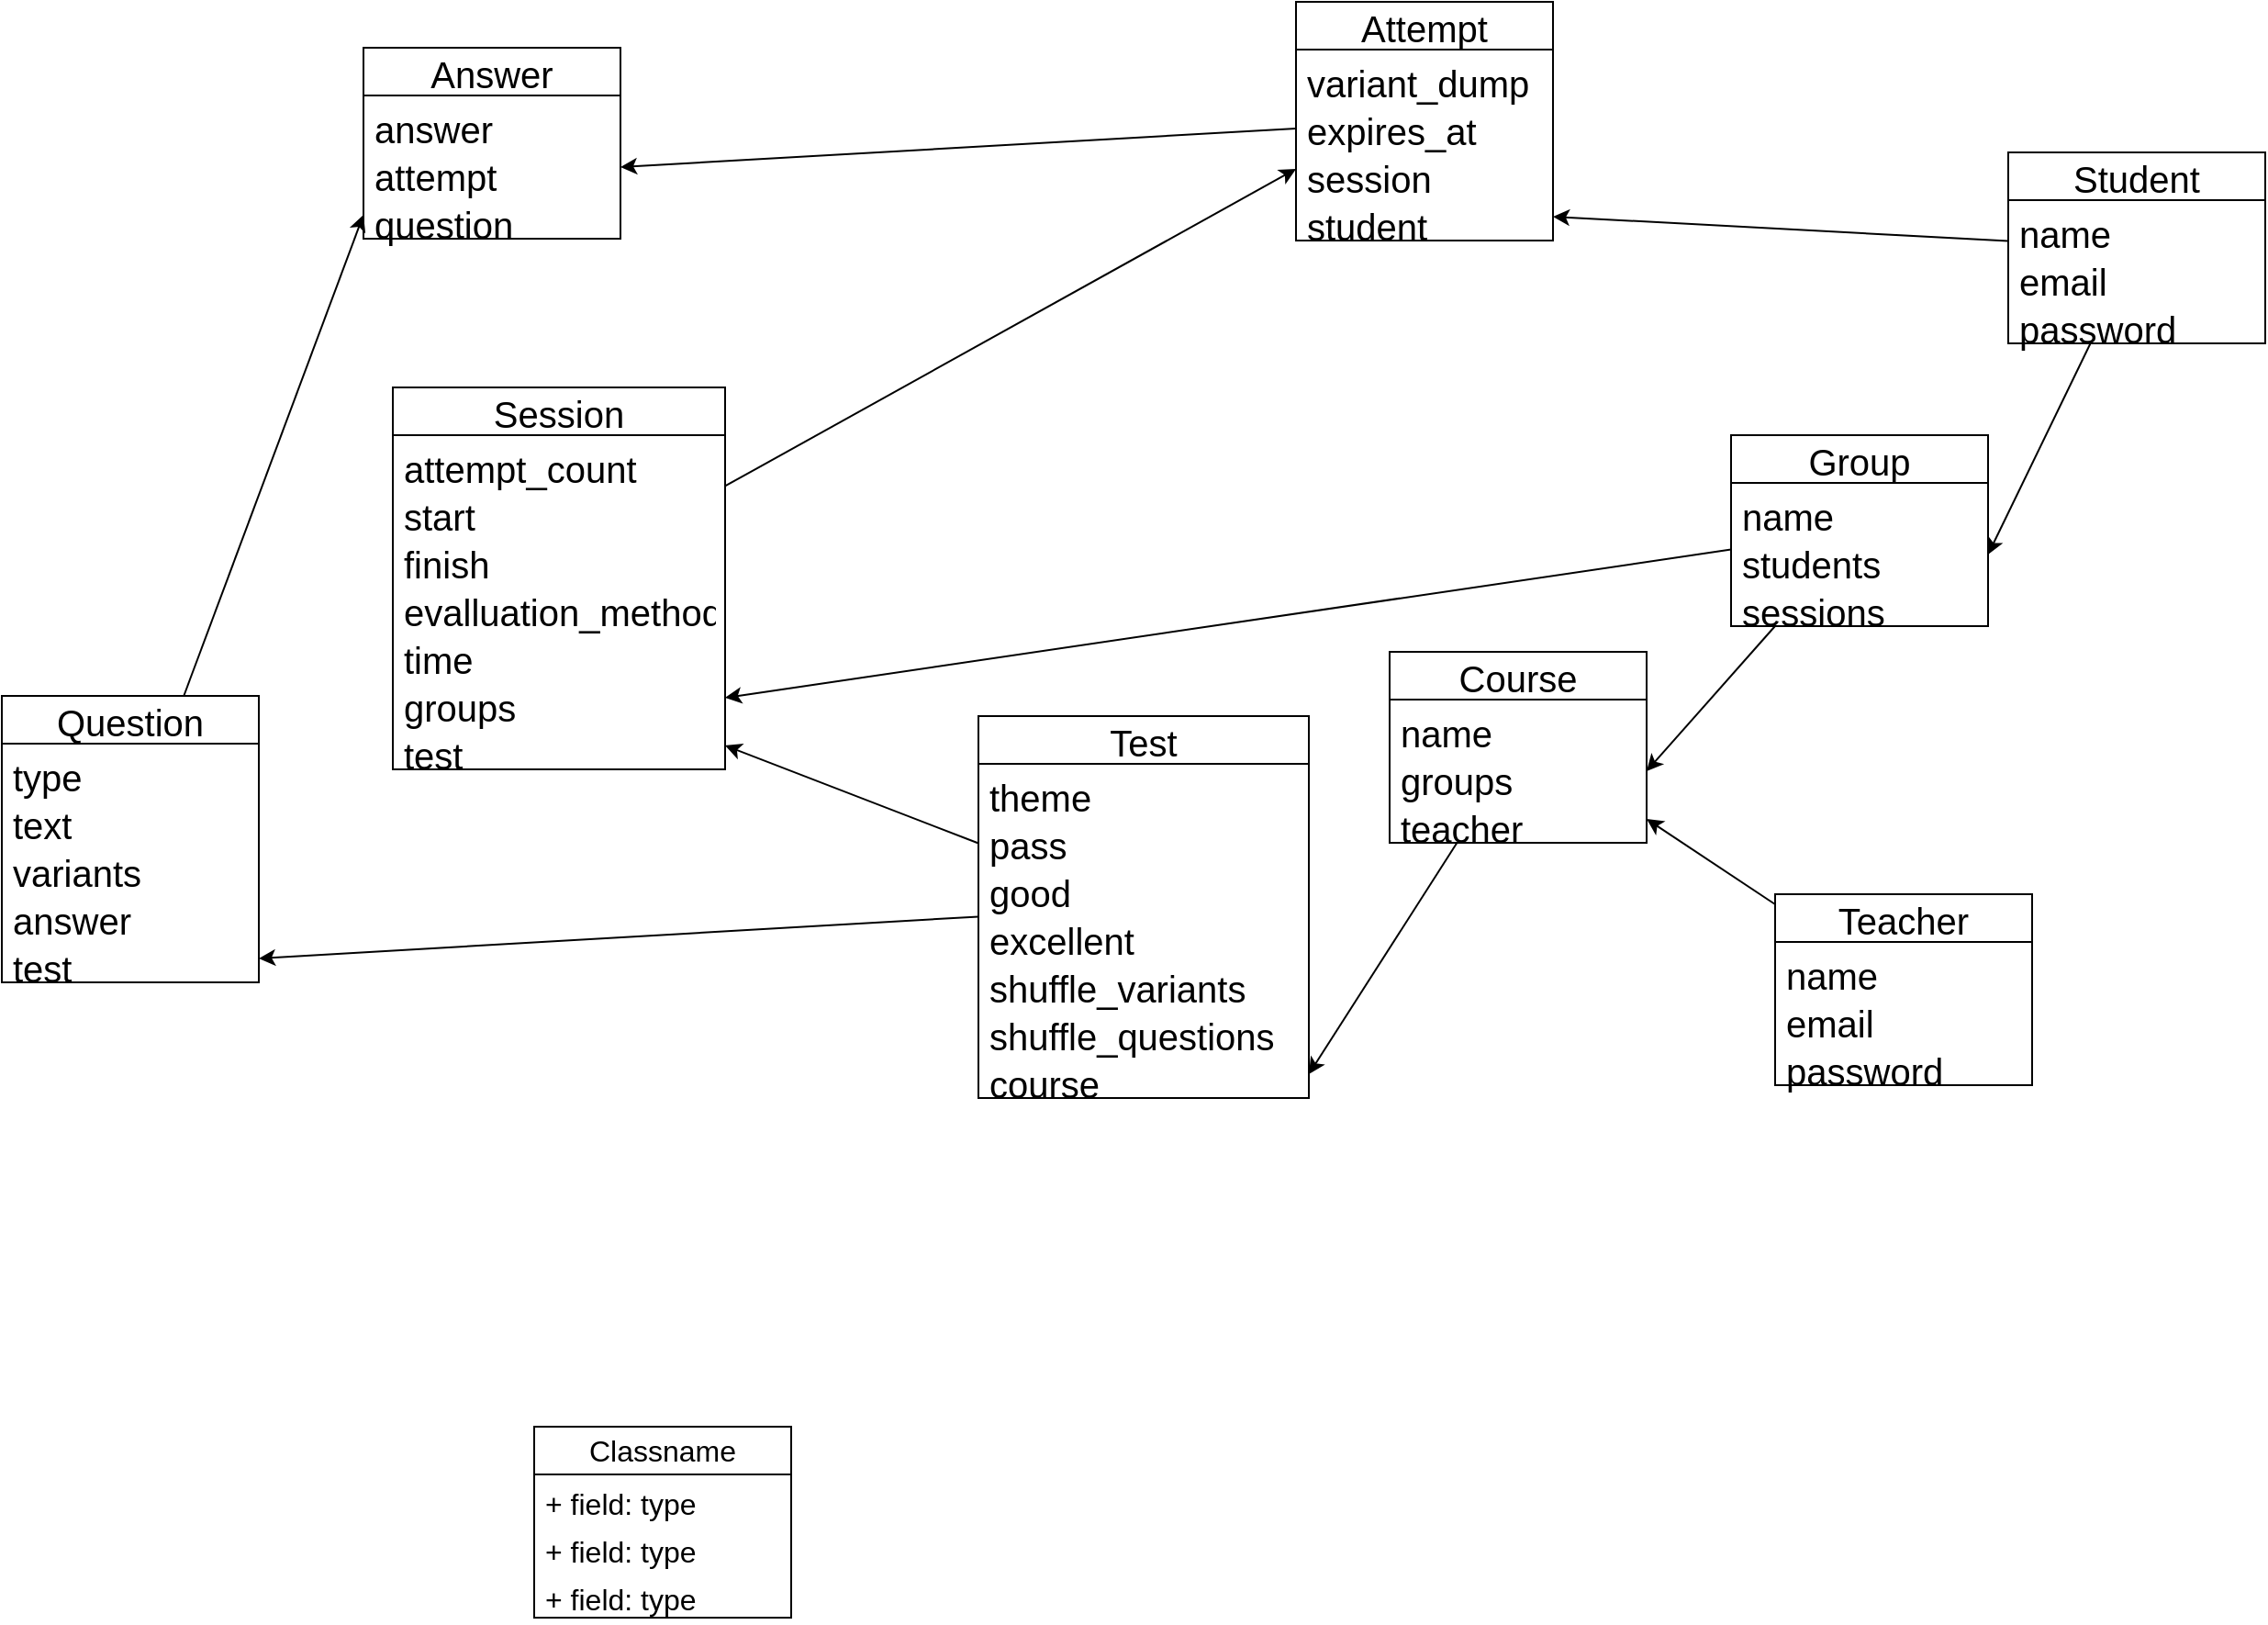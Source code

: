<mxfile version="21.6.8" type="device">
  <diagram id="ybqgKvxFUFVFDfuhI_rx" name="Page-1">
    <mxGraphModel dx="1994" dy="1835" grid="0" gridSize="10" guides="1" tooltips="1" connect="1" arrows="1" fold="1" page="0" pageScale="1" pageWidth="850" pageHeight="1100" math="0" shadow="0">
      <root>
        <mxCell id="0" />
        <mxCell id="1" parent="0" />
        <mxCell id="76" style="edgeStyle=none;hachureGap=4;html=1;entryX=0;entryY=0.5;entryDx=0;entryDy=0;fontFamily=Helvetica;fontSize=16;labelBackgroundColor=none;fontColor=default;rounded=0;" parent="1" source="2" target="74" edge="1">
          <mxGeometry relative="1" as="geometry" />
        </mxCell>
        <mxCell id="2" value="Question" style="swimlane;fontStyle=0;childLayout=stackLayout;horizontal=1;startSize=26;fillColor=none;horizontalStack=0;resizeParent=1;resizeParentMax=0;resizeLast=0;collapsible=1;marginBottom=0;hachureGap=4;fontFamily=Helvetica;fontSize=20;labelBackgroundColor=none;rounded=0;" parent="1" vertex="1">
          <mxGeometry x="-208" y="-37" width="140" height="156" as="geometry" />
        </mxCell>
        <mxCell id="14" value="type" style="text;strokeColor=none;fillColor=none;align=left;verticalAlign=top;spacingLeft=4;spacingRight=4;overflow=hidden;rotatable=0;points=[[0,0.5],[1,0.5]];portConstraint=eastwest;hachureGap=4;fontFamily=Helvetica;fontSize=20;labelBackgroundColor=none;rounded=0;" parent="2" vertex="1">
          <mxGeometry y="26" width="140" height="26" as="geometry" />
        </mxCell>
        <mxCell id="4" value="text" style="text;strokeColor=none;fillColor=none;align=left;verticalAlign=top;spacingLeft=4;spacingRight=4;overflow=hidden;rotatable=0;points=[[0,0.5],[1,0.5]];portConstraint=eastwest;hachureGap=4;fontFamily=Helvetica;fontSize=20;labelBackgroundColor=none;rounded=0;" parent="2" vertex="1">
          <mxGeometry y="52" width="140" height="26" as="geometry" />
        </mxCell>
        <mxCell id="6" value="variants" style="text;strokeColor=none;fillColor=none;align=left;verticalAlign=top;spacingLeft=4;spacingRight=4;overflow=hidden;rotatable=0;points=[[0,0.5],[1,0.5]];portConstraint=eastwest;hachureGap=4;fontFamily=Helvetica;fontSize=20;labelBackgroundColor=none;rounded=0;" parent="2" vertex="1">
          <mxGeometry y="78" width="140" height="26" as="geometry" />
        </mxCell>
        <mxCell id="5" value="answer" style="text;strokeColor=none;fillColor=none;align=left;verticalAlign=top;spacingLeft=4;spacingRight=4;overflow=hidden;rotatable=0;points=[[0,0.5],[1,0.5]];portConstraint=eastwest;hachureGap=4;fontFamily=Helvetica;fontSize=20;labelBackgroundColor=none;rounded=0;" parent="2" vertex="1">
          <mxGeometry y="104" width="140" height="26" as="geometry" />
        </mxCell>
        <mxCell id="12" value="test" style="text;strokeColor=none;fillColor=none;align=left;verticalAlign=top;spacingLeft=4;spacingRight=4;overflow=hidden;rotatable=0;points=[[0,0.5],[1,0.5]];portConstraint=eastwest;hachureGap=4;fontFamily=Helvetica;fontSize=20;labelBackgroundColor=none;rounded=0;" parent="2" vertex="1">
          <mxGeometry y="130" width="140" height="26" as="geometry" />
        </mxCell>
        <mxCell id="30" style="edgeStyle=none;hachureGap=4;html=1;fontFamily=Helvetica;fontSize=16;entryX=1;entryY=0.5;entryDx=0;entryDy=0;labelBackgroundColor=none;fontColor=default;rounded=0;" parent="1" source="8" target="12" edge="1">
          <mxGeometry relative="1" as="geometry">
            <mxPoint x="270" y="260" as="targetPoint" />
          </mxGeometry>
        </mxCell>
        <mxCell id="58" style="edgeStyle=none;hachureGap=4;html=1;entryX=1;entryY=0.5;entryDx=0;entryDy=0;fontFamily=Helvetica;fontSize=16;labelBackgroundColor=none;fontColor=default;rounded=0;" parent="1" source="8" target="51" edge="1">
          <mxGeometry relative="1" as="geometry" />
        </mxCell>
        <mxCell id="8" value="Test" style="swimlane;fontStyle=0;childLayout=stackLayout;horizontal=1;startSize=26;fillColor=none;horizontalStack=0;resizeParent=1;resizeParentMax=0;resizeLast=0;collapsible=1;marginBottom=0;hachureGap=4;fontFamily=Helvetica;fontSize=20;labelBackgroundColor=none;rounded=0;" parent="1" vertex="1">
          <mxGeometry x="324" y="-26" width="180" height="208" as="geometry" />
        </mxCell>
        <mxCell id="9" value="theme" style="text;strokeColor=none;fillColor=none;align=left;verticalAlign=top;spacingLeft=4;spacingRight=4;overflow=hidden;rotatable=0;points=[[0,0.5],[1,0.5]];portConstraint=eastwest;hachureGap=4;fontFamily=Helvetica;fontSize=20;labelBackgroundColor=none;rounded=0;" parent="8" vertex="1">
          <mxGeometry y="26" width="180" height="26" as="geometry" />
        </mxCell>
        <mxCell id="10" value="pass" style="text;strokeColor=none;fillColor=none;align=left;verticalAlign=top;spacingLeft=4;spacingRight=4;overflow=hidden;rotatable=0;points=[[0,0.5],[1,0.5]];portConstraint=eastwest;hachureGap=4;fontFamily=Helvetica;fontSize=20;labelBackgroundColor=none;rounded=0;" parent="8" vertex="1">
          <mxGeometry y="52" width="180" height="26" as="geometry" />
        </mxCell>
        <mxCell id="15" value="good" style="text;strokeColor=none;fillColor=none;align=left;verticalAlign=top;spacingLeft=4;spacingRight=4;overflow=hidden;rotatable=0;points=[[0,0.5],[1,0.5]];portConstraint=eastwest;hachureGap=4;fontFamily=Helvetica;fontSize=20;labelBackgroundColor=none;rounded=0;" parent="8" vertex="1">
          <mxGeometry y="78" width="180" height="26" as="geometry" />
        </mxCell>
        <mxCell id="16" value="excellent" style="text;strokeColor=none;fillColor=none;align=left;verticalAlign=top;spacingLeft=4;spacingRight=4;overflow=hidden;rotatable=0;points=[[0,0.5],[1,0.5]];portConstraint=eastwest;hachureGap=4;fontFamily=Helvetica;fontSize=20;labelBackgroundColor=none;rounded=0;" parent="8" vertex="1">
          <mxGeometry y="104" width="180" height="26" as="geometry" />
        </mxCell>
        <mxCell id="17" value="shuffle_variants" style="text;strokeColor=none;fillColor=none;align=left;verticalAlign=top;spacingLeft=4;spacingRight=4;overflow=hidden;rotatable=0;points=[[0,0.5],[1,0.5]];portConstraint=eastwest;hachureGap=4;fontFamily=Helvetica;fontSize=20;labelBackgroundColor=none;rounded=0;" parent="8" vertex="1">
          <mxGeometry y="130" width="180" height="26" as="geometry" />
        </mxCell>
        <mxCell id="18" value="shuffle_questions" style="text;strokeColor=none;fillColor=none;align=left;verticalAlign=top;spacingLeft=4;spacingRight=4;overflow=hidden;rotatable=0;points=[[0,0.5],[1,0.5]];portConstraint=eastwest;hachureGap=4;fontFamily=Helvetica;fontSize=20;labelBackgroundColor=none;rounded=0;" parent="8" vertex="1">
          <mxGeometry y="156" width="180" height="26" as="geometry" />
        </mxCell>
        <mxCell id="11" value="course" style="text;strokeColor=none;fillColor=none;align=left;verticalAlign=top;spacingLeft=4;spacingRight=4;overflow=hidden;rotatable=0;points=[[0,0.5],[1,0.5]];portConstraint=eastwest;hachureGap=4;fontFamily=Helvetica;fontSize=20;labelBackgroundColor=none;rounded=0;" parent="8" vertex="1">
          <mxGeometry y="182" width="180" height="26" as="geometry" />
        </mxCell>
        <mxCell id="31" style="edgeStyle=none;hachureGap=4;html=1;entryX=1;entryY=0.5;entryDx=0;entryDy=0;fontFamily=Helvetica;fontSize=16;labelBackgroundColor=none;fontColor=default;rounded=0;" parent="1" source="23" target="11" edge="1">
          <mxGeometry relative="1" as="geometry" />
        </mxCell>
        <mxCell id="23" value="Course" style="swimlane;fontStyle=0;childLayout=stackLayout;horizontal=1;startSize=26;fillColor=none;horizontalStack=0;resizeParent=1;resizeParentMax=0;resizeLast=0;collapsible=1;marginBottom=0;hachureGap=4;fontFamily=Helvetica;fontSize=20;labelBackgroundColor=none;rounded=0;" parent="1" vertex="1">
          <mxGeometry x="548" y="-61" width="140" height="104" as="geometry" />
        </mxCell>
        <mxCell id="24" value="name" style="text;strokeColor=none;fillColor=none;align=left;verticalAlign=top;spacingLeft=4;spacingRight=4;overflow=hidden;rotatable=0;points=[[0,0.5],[1,0.5]];portConstraint=eastwest;hachureGap=4;fontFamily=Helvetica;fontSize=20;labelBackgroundColor=none;rounded=0;" parent="23" vertex="1">
          <mxGeometry y="26" width="140" height="26" as="geometry" />
        </mxCell>
        <mxCell id="27" value="groups" style="text;strokeColor=none;fillColor=none;align=left;verticalAlign=top;spacingLeft=4;spacingRight=4;overflow=hidden;rotatable=0;points=[[0,0.5],[1,0.5]];portConstraint=eastwest;hachureGap=4;fontFamily=Helvetica;fontSize=20;labelBackgroundColor=none;rounded=0;" parent="23" vertex="1">
          <mxGeometry y="52" width="140" height="26" as="geometry" />
        </mxCell>
        <mxCell id="26" value="teacher" style="text;strokeColor=none;fillColor=none;align=left;verticalAlign=top;spacingLeft=4;spacingRight=4;overflow=hidden;rotatable=0;points=[[0,0.5],[1,0.5]];portConstraint=eastwest;hachureGap=4;fontFamily=Helvetica;fontSize=20;labelBackgroundColor=none;rounded=0;" parent="23" vertex="1">
          <mxGeometry y="78" width="140" height="26" as="geometry" />
        </mxCell>
        <mxCell id="36" style="edgeStyle=none;hachureGap=4;html=1;entryX=1;entryY=0.5;entryDx=0;entryDy=0;fontFamily=Helvetica;fontSize=16;labelBackgroundColor=none;fontColor=default;rounded=0;" parent="1" source="32" target="27" edge="1">
          <mxGeometry relative="1" as="geometry" />
        </mxCell>
        <mxCell id="62" style="edgeStyle=none;hachureGap=4;html=1;entryX=1;entryY=0.5;entryDx=0;entryDy=0;fontFamily=Helvetica;fontSize=16;labelBackgroundColor=none;fontColor=default;rounded=0;" parent="1" source="32" target="61" edge="1">
          <mxGeometry relative="1" as="geometry" />
        </mxCell>
        <mxCell id="32" value="Group" style="swimlane;fontStyle=0;childLayout=stackLayout;horizontal=1;startSize=26;fillColor=none;horizontalStack=0;resizeParent=1;resizeParentMax=0;resizeLast=0;collapsible=1;marginBottom=0;hachureGap=4;fontFamily=Helvetica;fontSize=20;labelBackgroundColor=none;rounded=0;" parent="1" vertex="1">
          <mxGeometry x="734" y="-179" width="140" height="104" as="geometry" />
        </mxCell>
        <mxCell id="33" value="name" style="text;strokeColor=none;fillColor=none;align=left;verticalAlign=top;spacingLeft=4;spacingRight=4;overflow=hidden;rotatable=0;points=[[0,0.5],[1,0.5]];portConstraint=eastwest;hachureGap=4;fontFamily=Helvetica;fontSize=20;labelBackgroundColor=none;rounded=0;" parent="32" vertex="1">
          <mxGeometry y="26" width="140" height="26" as="geometry" />
        </mxCell>
        <mxCell id="34" value="students" style="text;strokeColor=none;fillColor=none;align=left;verticalAlign=top;spacingLeft=4;spacingRight=4;overflow=hidden;rotatable=0;points=[[0,0.5],[1,0.5]];portConstraint=eastwest;hachureGap=4;fontFamily=Helvetica;fontSize=20;labelBackgroundColor=none;rounded=0;" parent="32" vertex="1">
          <mxGeometry y="52" width="140" height="26" as="geometry" />
        </mxCell>
        <mxCell id="35" value="sessions" style="text;strokeColor=none;fillColor=none;align=left;verticalAlign=top;spacingLeft=4;spacingRight=4;overflow=hidden;rotatable=0;points=[[0,0.5],[1,0.5]];portConstraint=eastwest;hachureGap=4;fontFamily=Helvetica;fontSize=20;labelBackgroundColor=none;rounded=0;" parent="32" vertex="1">
          <mxGeometry y="78" width="140" height="26" as="geometry" />
        </mxCell>
        <mxCell id="43" style="edgeStyle=none;hachureGap=4;html=1;entryX=1;entryY=0.5;entryDx=0;entryDy=0;fontFamily=Helvetica;fontSize=16;labelBackgroundColor=none;fontColor=default;rounded=0;" parent="1" source="37" target="34" edge="1">
          <mxGeometry relative="1" as="geometry" />
        </mxCell>
        <mxCell id="69" style="edgeStyle=none;hachureGap=4;html=1;entryX=1;entryY=0.5;entryDx=0;entryDy=0;fontFamily=Helvetica;fontSize=16;labelBackgroundColor=none;fontColor=default;rounded=0;" parent="1" source="37" target="65" edge="1">
          <mxGeometry relative="1" as="geometry" />
        </mxCell>
        <mxCell id="37" value="Student" style="swimlane;fontStyle=0;childLayout=stackLayout;horizontal=1;startSize=26;fillColor=none;horizontalStack=0;resizeParent=1;resizeParentMax=0;resizeLast=0;collapsible=1;marginBottom=0;hachureGap=4;fontFamily=Helvetica;fontSize=20;labelBackgroundColor=none;rounded=0;" parent="1" vertex="1">
          <mxGeometry x="885" y="-333" width="140" height="104" as="geometry" />
        </mxCell>
        <mxCell id="38" value="name" style="text;strokeColor=none;fillColor=none;align=left;verticalAlign=top;spacingLeft=4;spacingRight=4;overflow=hidden;rotatable=0;points=[[0,0.5],[1,0.5]];portConstraint=eastwest;hachureGap=4;fontFamily=Helvetica;fontSize=20;labelBackgroundColor=none;rounded=0;" parent="37" vertex="1">
          <mxGeometry y="26" width="140" height="26" as="geometry" />
        </mxCell>
        <mxCell id="39" value="email" style="text;strokeColor=none;fillColor=none;align=left;verticalAlign=top;spacingLeft=4;spacingRight=4;overflow=hidden;rotatable=0;points=[[0,0.5],[1,0.5]];portConstraint=eastwest;hachureGap=4;fontFamily=Helvetica;fontSize=20;labelBackgroundColor=none;rounded=0;" parent="37" vertex="1">
          <mxGeometry y="52" width="140" height="26" as="geometry" />
        </mxCell>
        <mxCell id="40" value="password" style="text;strokeColor=none;fillColor=none;align=left;verticalAlign=top;spacingLeft=4;spacingRight=4;overflow=hidden;rotatable=0;points=[[0,0.5],[1,0.5]];portConstraint=eastwest;hachureGap=4;fontFamily=Helvetica;fontSize=20;labelBackgroundColor=none;rounded=0;" parent="37" vertex="1">
          <mxGeometry y="78" width="140" height="26" as="geometry" />
        </mxCell>
        <mxCell id="49" style="edgeStyle=none;hachureGap=4;html=1;entryX=1;entryY=0.5;entryDx=0;entryDy=0;fontFamily=Helvetica;fontSize=16;labelBackgroundColor=none;fontColor=default;rounded=0;" parent="1" source="45" target="26" edge="1">
          <mxGeometry relative="1" as="geometry" />
        </mxCell>
        <mxCell id="45" value="Teacher" style="swimlane;fontStyle=0;childLayout=stackLayout;horizontal=1;startSize=26;fillColor=none;horizontalStack=0;resizeParent=1;resizeParentMax=0;resizeLast=0;collapsible=1;marginBottom=0;hachureGap=4;fontFamily=Helvetica;fontSize=20;labelBackgroundColor=none;rounded=0;" parent="1" vertex="1">
          <mxGeometry x="758" y="71" width="140" height="104" as="geometry" />
        </mxCell>
        <mxCell id="46" value="name" style="text;strokeColor=none;fillColor=none;align=left;verticalAlign=top;spacingLeft=4;spacingRight=4;overflow=hidden;rotatable=0;points=[[0,0.5],[1,0.5]];portConstraint=eastwest;hachureGap=4;fontFamily=Helvetica;fontSize=20;labelBackgroundColor=none;rounded=0;" parent="45" vertex="1">
          <mxGeometry y="26" width="140" height="26" as="geometry" />
        </mxCell>
        <mxCell id="47" value="email" style="text;strokeColor=none;fillColor=none;align=left;verticalAlign=top;spacingLeft=4;spacingRight=4;overflow=hidden;rotatable=0;points=[[0,0.5],[1,0.5]];portConstraint=eastwest;hachureGap=4;fontFamily=Helvetica;fontSize=20;labelBackgroundColor=none;rounded=0;" parent="45" vertex="1">
          <mxGeometry y="52" width="140" height="26" as="geometry" />
        </mxCell>
        <mxCell id="48" value="password" style="text;strokeColor=none;fillColor=none;align=left;verticalAlign=top;spacingLeft=4;spacingRight=4;overflow=hidden;rotatable=0;points=[[0,0.5],[1,0.5]];portConstraint=eastwest;hachureGap=4;fontFamily=Helvetica;fontSize=20;labelBackgroundColor=none;rounded=0;" parent="45" vertex="1">
          <mxGeometry y="78" width="140" height="26" as="geometry" />
        </mxCell>
        <mxCell id="70" style="edgeStyle=none;hachureGap=4;html=1;entryX=0;entryY=0.5;entryDx=0;entryDy=0;fontFamily=Helvetica;fontSize=16;labelBackgroundColor=none;fontColor=default;rounded=0;" parent="1" source="50" target="64" edge="1">
          <mxGeometry relative="1" as="geometry" />
        </mxCell>
        <mxCell id="50" value="Session" style="swimlane;fontStyle=0;childLayout=stackLayout;horizontal=1;startSize=26;fillColor=none;horizontalStack=0;resizeParent=1;resizeParentMax=0;resizeLast=0;collapsible=1;marginBottom=0;hachureGap=4;fontFamily=Helvetica;fontSize=20;labelBackgroundColor=none;rounded=0;" parent="1" vertex="1">
          <mxGeometry x="5" y="-205" width="181" height="208" as="geometry" />
        </mxCell>
        <mxCell id="52" value="attempt_count" style="text;strokeColor=none;fillColor=none;align=left;verticalAlign=top;spacingLeft=4;spacingRight=4;overflow=hidden;rotatable=0;points=[[0,0.5],[1,0.5]];portConstraint=eastwest;hachureGap=4;fontFamily=Helvetica;fontSize=20;labelBackgroundColor=none;rounded=0;" parent="50" vertex="1">
          <mxGeometry y="26" width="181" height="26" as="geometry" />
        </mxCell>
        <mxCell id="60" value="start" style="text;strokeColor=none;fillColor=none;align=left;verticalAlign=top;spacingLeft=4;spacingRight=4;overflow=hidden;rotatable=0;points=[[0,0.5],[1,0.5]];portConstraint=eastwest;hachureGap=4;fontFamily=Helvetica;fontSize=20;labelBackgroundColor=none;rounded=0;" parent="50" vertex="1">
          <mxGeometry y="52" width="181" height="26" as="geometry" />
        </mxCell>
        <mxCell id="59" value="finish" style="text;strokeColor=none;fillColor=none;align=left;verticalAlign=top;spacingLeft=4;spacingRight=4;overflow=hidden;rotatable=0;points=[[0,0.5],[1,0.5]];portConstraint=eastwest;hachureGap=4;fontFamily=Helvetica;fontSize=20;labelBackgroundColor=none;rounded=0;" parent="50" vertex="1">
          <mxGeometry y="78" width="181" height="26" as="geometry" />
        </mxCell>
        <mxCell id="87DGkw_g7g6Fv2z1Ql6o-76" value="evalluation_method" style="text;strokeColor=none;fillColor=none;align=left;verticalAlign=top;spacingLeft=4;spacingRight=4;overflow=hidden;rotatable=0;points=[[0,0.5],[1,0.5]];portConstraint=eastwest;hachureGap=4;fontFamily=Helvetica;fontSize=20;labelBackgroundColor=none;rounded=0;" parent="50" vertex="1">
          <mxGeometry y="104" width="181" height="26" as="geometry" />
        </mxCell>
        <mxCell id="67" value="time" style="text;strokeColor=none;fillColor=none;align=left;verticalAlign=top;spacingLeft=4;spacingRight=4;overflow=hidden;rotatable=0;points=[[0,0.5],[1,0.5]];portConstraint=eastwest;hachureGap=4;fontFamily=Helvetica;fontSize=20;labelBackgroundColor=none;rounded=0;" parent="50" vertex="1">
          <mxGeometry y="130" width="181" height="26" as="geometry" />
        </mxCell>
        <mxCell id="61" value="groups" style="text;strokeColor=none;fillColor=none;align=left;verticalAlign=top;spacingLeft=4;spacingRight=4;overflow=hidden;rotatable=0;points=[[0,0.5],[1,0.5]];portConstraint=eastwest;hachureGap=4;fontFamily=Helvetica;fontSize=20;labelBackgroundColor=none;rounded=0;" parent="50" vertex="1">
          <mxGeometry y="156" width="181" height="26" as="geometry" />
        </mxCell>
        <mxCell id="51" value="test" style="text;strokeColor=none;fillColor=none;align=left;verticalAlign=top;spacingLeft=4;spacingRight=4;overflow=hidden;rotatable=0;points=[[0,0.5],[1,0.5]];portConstraint=eastwest;hachureGap=4;fontFamily=Helvetica;fontSize=20;labelBackgroundColor=none;rounded=0;" parent="50" vertex="1">
          <mxGeometry y="182" width="181" height="26" as="geometry" />
        </mxCell>
        <mxCell id="75" style="edgeStyle=none;hachureGap=4;html=1;entryX=1;entryY=0.5;entryDx=0;entryDy=0;fontFamily=Helvetica;fontSize=16;labelBackgroundColor=none;fontColor=default;rounded=0;" parent="1" source="63" target="73" edge="1">
          <mxGeometry relative="1" as="geometry" />
        </mxCell>
        <mxCell id="63" value="Attempt" style="swimlane;fontStyle=0;childLayout=stackLayout;horizontal=1;startSize=26;fillColor=none;horizontalStack=0;resizeParent=1;resizeParentMax=0;resizeLast=0;collapsible=1;marginBottom=0;hachureGap=4;fontFamily=Helvetica;fontSize=20;labelBackgroundColor=none;rounded=0;" parent="1" vertex="1">
          <mxGeometry x="497" y="-415" width="140" height="130" as="geometry" />
        </mxCell>
        <mxCell id="87DGkw_g7g6Fv2z1Ql6o-77" value="variant_dump" style="text;strokeColor=none;fillColor=none;align=left;verticalAlign=top;spacingLeft=4;spacingRight=4;overflow=hidden;rotatable=0;points=[[0,0.5],[1,0.5]];portConstraint=eastwest;hachureGap=4;fontFamily=Helvetica;fontSize=20;labelBackgroundColor=none;rounded=0;" parent="63" vertex="1">
          <mxGeometry y="26" width="140" height="26" as="geometry" />
        </mxCell>
        <mxCell id="66" value="expires_at" style="text;strokeColor=none;fillColor=none;align=left;verticalAlign=top;spacingLeft=4;spacingRight=4;overflow=hidden;rotatable=0;points=[[0,0.5],[1,0.5]];portConstraint=eastwest;hachureGap=4;fontFamily=Helvetica;fontSize=20;labelBackgroundColor=none;rounded=0;" parent="63" vertex="1">
          <mxGeometry y="52" width="140" height="26" as="geometry" />
        </mxCell>
        <mxCell id="64" value="session" style="text;strokeColor=none;fillColor=none;align=left;verticalAlign=top;spacingLeft=4;spacingRight=4;overflow=hidden;rotatable=0;points=[[0,0.5],[1,0.5]];portConstraint=eastwest;hachureGap=4;fontFamily=Helvetica;fontSize=20;labelBackgroundColor=none;rounded=0;" parent="63" vertex="1">
          <mxGeometry y="78" width="140" height="26" as="geometry" />
        </mxCell>
        <mxCell id="65" value="student" style="text;strokeColor=none;fillColor=none;align=left;verticalAlign=top;spacingLeft=4;spacingRight=4;overflow=hidden;rotatable=0;points=[[0,0.5],[1,0.5]];portConstraint=eastwest;hachureGap=4;fontFamily=Helvetica;fontSize=20;labelBackgroundColor=none;rounded=0;" parent="63" vertex="1">
          <mxGeometry y="104" width="140" height="26" as="geometry" />
        </mxCell>
        <mxCell id="71" value="Answer" style="swimlane;fontStyle=0;childLayout=stackLayout;horizontal=1;startSize=26;fillColor=none;horizontalStack=0;resizeParent=1;resizeParentMax=0;resizeLast=0;collapsible=1;marginBottom=0;hachureGap=4;fontFamily=Helvetica;fontSize=20;labelBackgroundColor=none;rounded=0;" parent="1" vertex="1">
          <mxGeometry x="-11" y="-390" width="140" height="104" as="geometry" />
        </mxCell>
        <mxCell id="72" value="answer" style="text;strokeColor=none;fillColor=none;align=left;verticalAlign=top;spacingLeft=4;spacingRight=4;overflow=hidden;rotatable=0;points=[[0,0.5],[1,0.5]];portConstraint=eastwest;hachureGap=4;fontFamily=Helvetica;fontSize=20;labelBackgroundColor=none;rounded=0;" parent="71" vertex="1">
          <mxGeometry y="26" width="140" height="26" as="geometry" />
        </mxCell>
        <mxCell id="73" value="attempt" style="text;strokeColor=none;fillColor=none;align=left;verticalAlign=top;spacingLeft=4;spacingRight=4;overflow=hidden;rotatable=0;points=[[0,0.5],[1,0.5]];portConstraint=eastwest;hachureGap=4;fontFamily=Helvetica;fontSize=20;labelBackgroundColor=none;rounded=0;" parent="71" vertex="1">
          <mxGeometry y="52" width="140" height="26" as="geometry" />
        </mxCell>
        <mxCell id="74" value="question" style="text;strokeColor=none;fillColor=none;align=left;verticalAlign=top;spacingLeft=4;spacingRight=4;overflow=hidden;rotatable=0;points=[[0,0.5],[1,0.5]];portConstraint=eastwest;hachureGap=4;fontFamily=Helvetica;fontSize=20;labelBackgroundColor=none;rounded=0;" parent="71" vertex="1">
          <mxGeometry y="78" width="140" height="26" as="geometry" />
        </mxCell>
        <mxCell id="yyWoXL55UCpIH8ExEczH-77" value="Classname" style="swimlane;fontStyle=0;childLayout=stackLayout;horizontal=1;startSize=26;fillColor=none;horizontalStack=0;resizeParent=1;resizeParentMax=0;resizeLast=0;collapsible=1;marginBottom=0;whiteSpace=wrap;html=1;fontSize=16;" vertex="1" parent="1">
          <mxGeometry x="82" y="361" width="140" height="104" as="geometry" />
        </mxCell>
        <mxCell id="yyWoXL55UCpIH8ExEczH-78" value="+ field: type" style="text;strokeColor=none;fillColor=none;align=left;verticalAlign=top;spacingLeft=4;spacingRight=4;overflow=hidden;rotatable=0;points=[[0,0.5],[1,0.5]];portConstraint=eastwest;whiteSpace=wrap;html=1;fontSize=16;" vertex="1" parent="yyWoXL55UCpIH8ExEczH-77">
          <mxGeometry y="26" width="140" height="26" as="geometry" />
        </mxCell>
        <mxCell id="yyWoXL55UCpIH8ExEczH-79" value="+ field: type" style="text;strokeColor=none;fillColor=none;align=left;verticalAlign=top;spacingLeft=4;spacingRight=4;overflow=hidden;rotatable=0;points=[[0,0.5],[1,0.5]];portConstraint=eastwest;whiteSpace=wrap;html=1;fontSize=16;" vertex="1" parent="yyWoXL55UCpIH8ExEczH-77">
          <mxGeometry y="52" width="140" height="26" as="geometry" />
        </mxCell>
        <mxCell id="yyWoXL55UCpIH8ExEczH-80" value="+ field: type" style="text;strokeColor=none;fillColor=none;align=left;verticalAlign=top;spacingLeft=4;spacingRight=4;overflow=hidden;rotatable=0;points=[[0,0.5],[1,0.5]];portConstraint=eastwest;whiteSpace=wrap;html=1;fontSize=16;" vertex="1" parent="yyWoXL55UCpIH8ExEczH-77">
          <mxGeometry y="78" width="140" height="26" as="geometry" />
        </mxCell>
      </root>
    </mxGraphModel>
  </diagram>
</mxfile>
